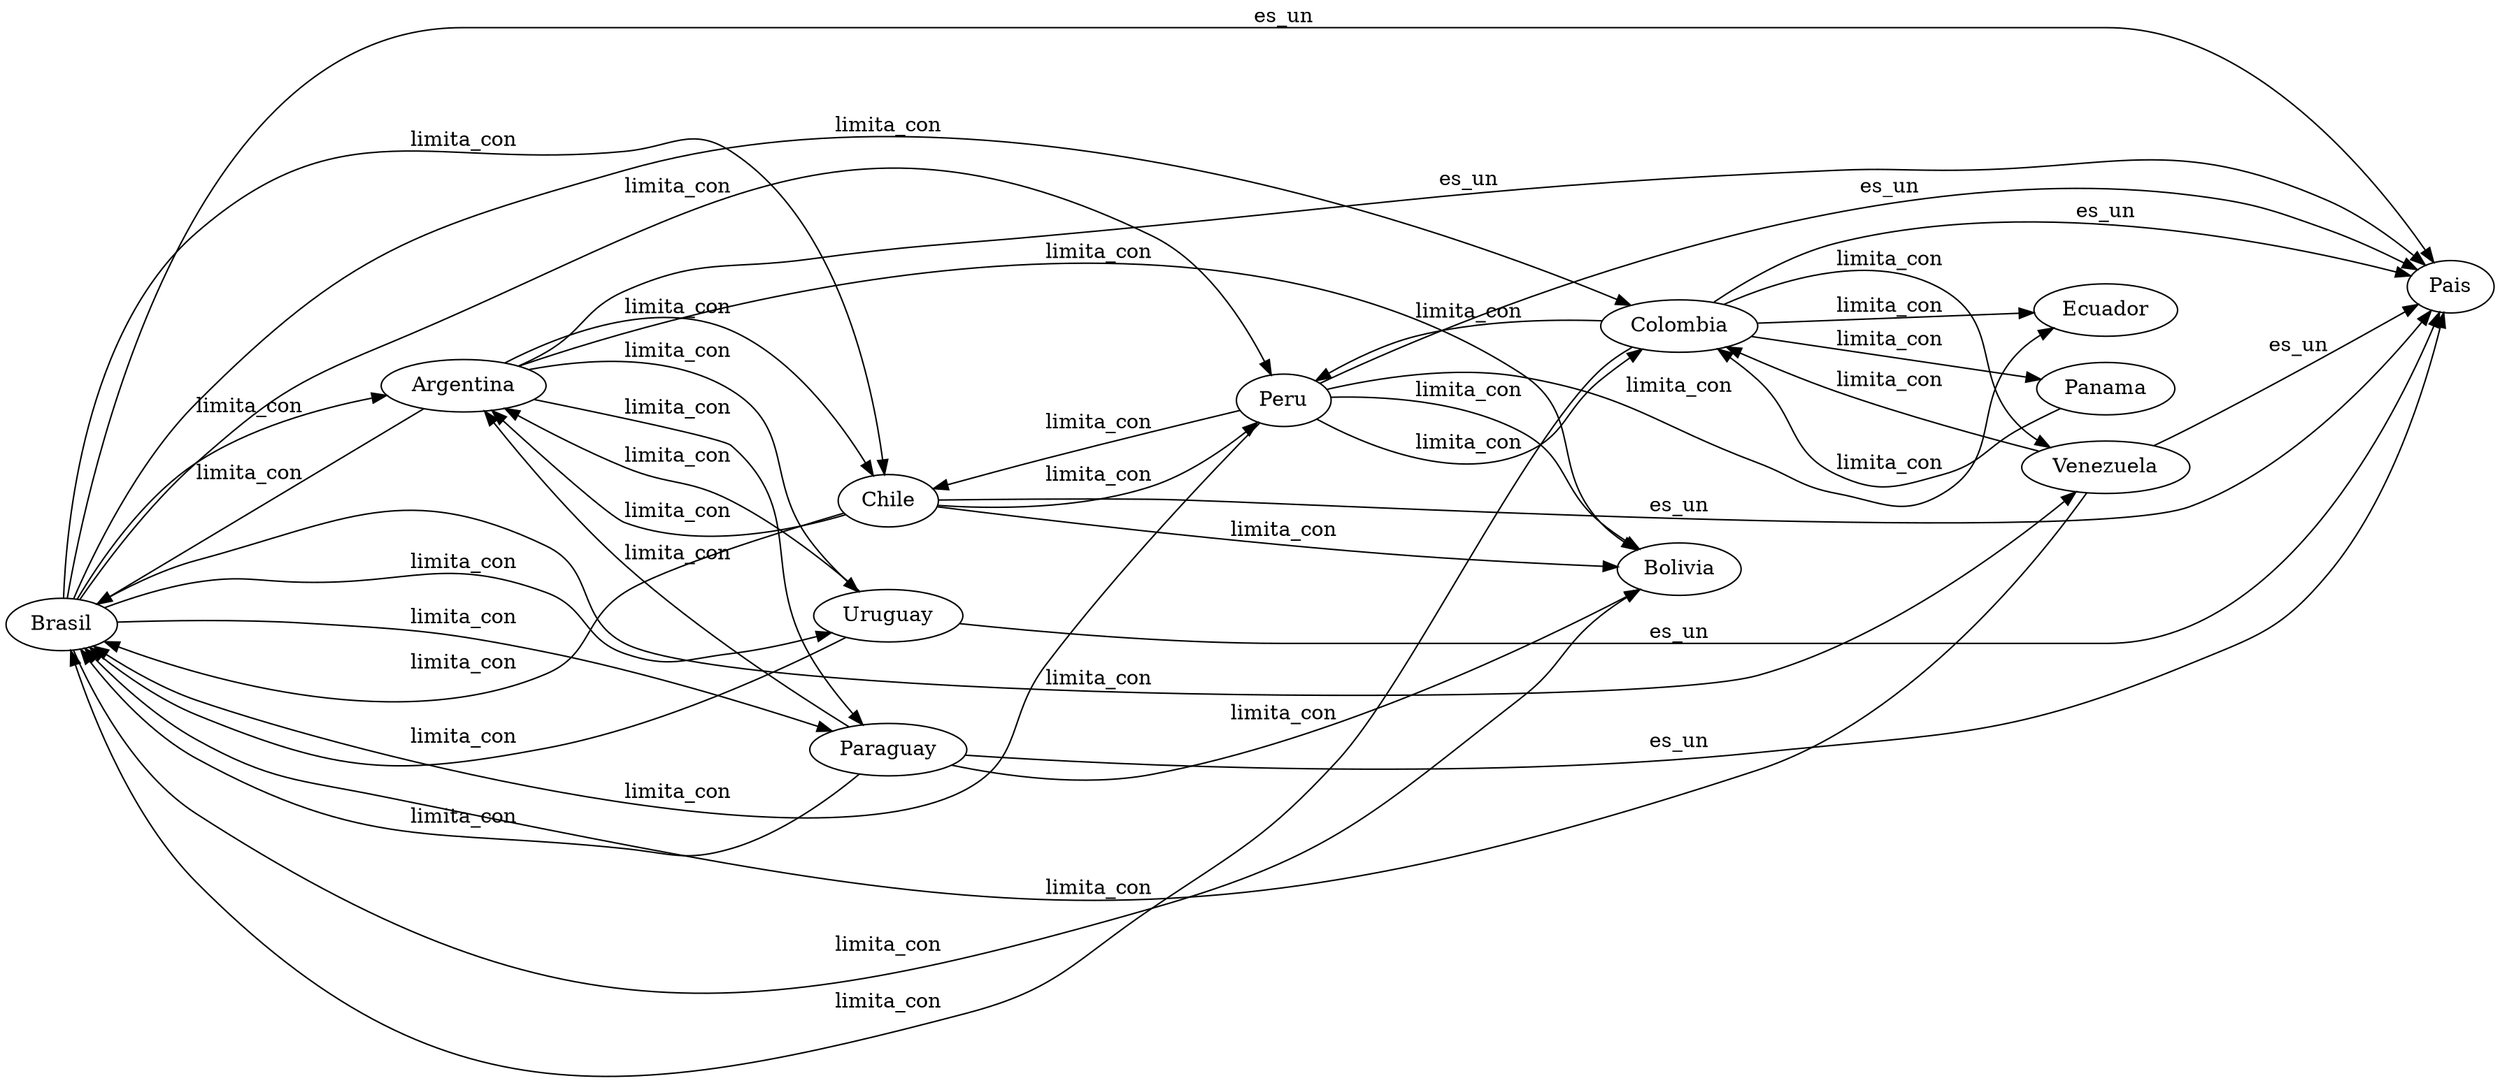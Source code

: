 strict digraph G {
rankdir = LR;
graph [ordering="out"];
graph [ranksep="1.5"];
"Brasil"->"Pais"
[label = "es_un"];
"Brasil"->"Argentina"
[label = "limita_con"];
"Brasil"->"Chile"
[label = "limita_con"];
"Brasil"->"Argentina"
[label = "limita_con"];
"Brasil"->"Colombia"
[label = "limita_con"];
"Colombia"->"Pais"
[label = "es_un"];
"Colombia"->"Venezuela"
[label = "limita_con"];
"Colombia"->"Ecuador"
[label = "limita_con"];
"Colombia"->"Peru"
[label = "limita_con"];
"Brasil"->"Peru"
[label = "limita_con"];
"Brasil"->"Venezuela"
[label = "limita_con"];
"Brasil"->"Uruguay"
[label = "limita_con"];
"Brasil"->"Paraguay"
[label = "limita_con"];
"Argentina"->"Pais"
[label = "es_un"];
"Argentina"->"Brasil"
[label = "limita_con"];
"Argentina"->"Chile"
[label = "limita_con"];
"Chile"->"Brasil"
[label = "limita_con"];
"Argentina"->"Brasil"
[label = "limita_con"];
"Argentina"->"Chile"
[label = "limita_con"];
"Argentina"->"Bolivia"
[label = "limita_con"];
"Argentina"->"Brasil"
[label = "limita_con"];
"Argentina"->"Uruguay"
[label = "limita_con"];
"Argentina"->"Paraguay"
[label = "limita_con"];
"Colombia"->"Pais"
[label = "es_un"];
"Colombia"->"Venezuela"
[label = "limita_con"];
"Colombia"->"Ecuador"
[label = "limita_con"];
"Colombia"->"Peru"
[label = "limita_con"];
"Peru"->"Pais"
[label = "es_un"];
"Peru"->"Chile"
[label = "limita_con"];
"Peru"->"Ecuador"
[label = "limita_con"];
"Peru"->"Brasil"
[label = "limita_con"];
"Peru"->"Bolivia"
[label = "limita_con"];
"Peru"->"Colombia"
[label = "limita_con"];
"Colombia"->"Panama"
[label = "limita_con"];
"Venezuela"->"Pais"
[label = "es_un"];
"Venezuela"->"Brasil"
[label = "limita_con"];
"Venezuela"->"Colombia"
[label = "limita_con"];
"Colombia"->"Panama"
[label = "limita_con"];
"Uruguay"->"Pais"
[label = "es_un"];
"Uruguay"->"Brasil"
[label = "limita_con"];
"Uruguay"->"Argentina"
[label = "limita_con"];
"Chile"->"Pais"
[label = "es_un"];
"Chile"->"Argentina"
[label = "limita_con"];
"Chile"->"Brasil"
[label = "limita_con"];
"Chile"->"Argentina"
[label = "limita_con"];
"Chile"->"Peru"
[label = "limita_con"];
"Chile"->"Bolivia"
[label = "limita_con"];
"Paraguay"->"Pais"
[label = "es_un"];
"Paraguay"->"Brasil"
[label = "limita_con"];
"Paraguay"->"Argentina"
[label = "limita_con"];
"Paraguay"->"Bolivia"
[label = "limita_con"];
"Brasil"->"Bolivia"
[label = "limita_con"];
"Colombia"->"Brasil"
[label = "limita_con"];
"Colombia"->"Panama"
[label = "limita_con"];
"Panama"->"Colombia"
[label = "limita_con"];
}
